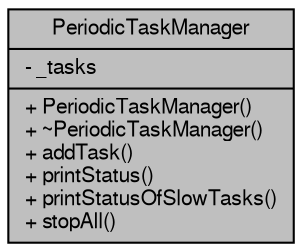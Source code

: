 digraph "PeriodicTaskManager"
{
  edge [fontname="FreeSans",fontsize="10",labelfontname="FreeSans",labelfontsize="10"];
  node [fontname="FreeSans",fontsize="10",shape=record];
  Node1 [label="{PeriodicTaskManager\n|- _tasks\l|+ PeriodicTaskManager()\l+ ~PeriodicTaskManager()\l+ addTask()\l+ printStatus()\l+ printStatusOfSlowTasks()\l+ stopAll()\l}",height=0.2,width=0.4,color="black", fillcolor="grey75", style="filled", fontcolor="black"];
}
